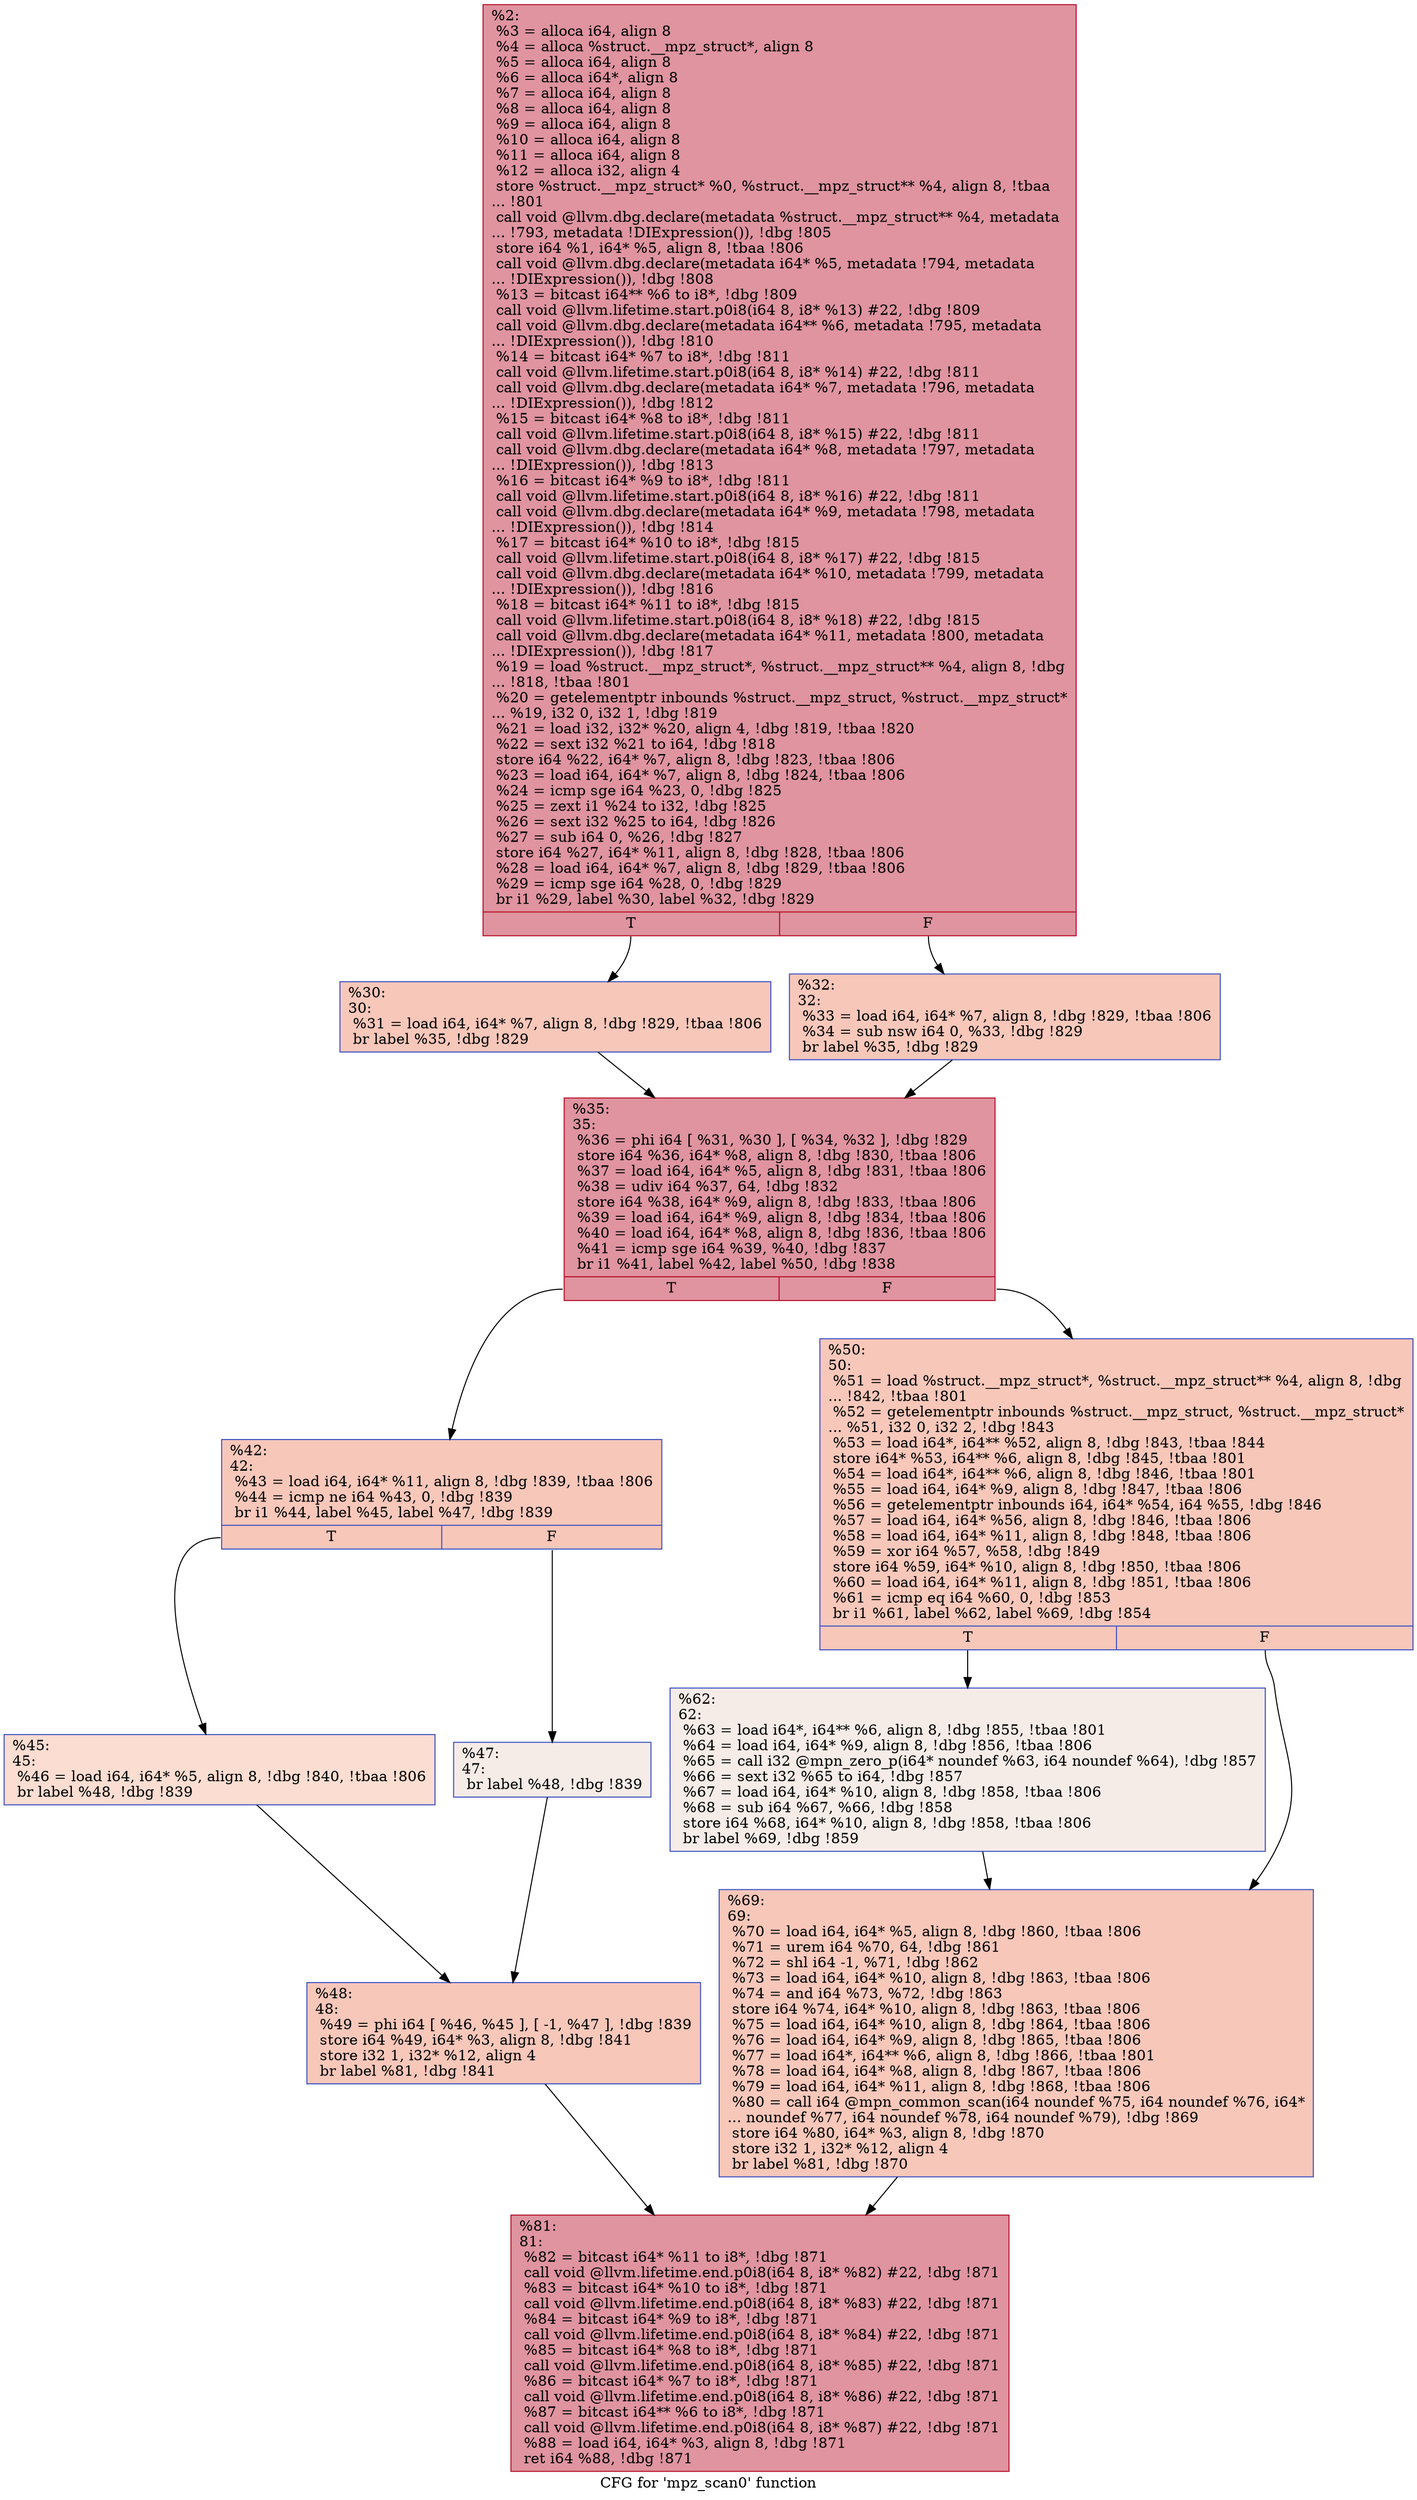 digraph "CFG for 'mpz_scan0' function" {
	label="CFG for 'mpz_scan0' function";

	Node0x28b2f40 [shape=record,color="#b70d28ff", style=filled, fillcolor="#b70d2870",label="{%2:\l  %3 = alloca i64, align 8\l  %4 = alloca %struct.__mpz_struct*, align 8\l  %5 = alloca i64, align 8\l  %6 = alloca i64*, align 8\l  %7 = alloca i64, align 8\l  %8 = alloca i64, align 8\l  %9 = alloca i64, align 8\l  %10 = alloca i64, align 8\l  %11 = alloca i64, align 8\l  %12 = alloca i32, align 4\l  store %struct.__mpz_struct* %0, %struct.__mpz_struct** %4, align 8, !tbaa\l... !801\l  call void @llvm.dbg.declare(metadata %struct.__mpz_struct** %4, metadata\l... !793, metadata !DIExpression()), !dbg !805\l  store i64 %1, i64* %5, align 8, !tbaa !806\l  call void @llvm.dbg.declare(metadata i64* %5, metadata !794, metadata\l... !DIExpression()), !dbg !808\l  %13 = bitcast i64** %6 to i8*, !dbg !809\l  call void @llvm.lifetime.start.p0i8(i64 8, i8* %13) #22, !dbg !809\l  call void @llvm.dbg.declare(metadata i64** %6, metadata !795, metadata\l... !DIExpression()), !dbg !810\l  %14 = bitcast i64* %7 to i8*, !dbg !811\l  call void @llvm.lifetime.start.p0i8(i64 8, i8* %14) #22, !dbg !811\l  call void @llvm.dbg.declare(metadata i64* %7, metadata !796, metadata\l... !DIExpression()), !dbg !812\l  %15 = bitcast i64* %8 to i8*, !dbg !811\l  call void @llvm.lifetime.start.p0i8(i64 8, i8* %15) #22, !dbg !811\l  call void @llvm.dbg.declare(metadata i64* %8, metadata !797, metadata\l... !DIExpression()), !dbg !813\l  %16 = bitcast i64* %9 to i8*, !dbg !811\l  call void @llvm.lifetime.start.p0i8(i64 8, i8* %16) #22, !dbg !811\l  call void @llvm.dbg.declare(metadata i64* %9, metadata !798, metadata\l... !DIExpression()), !dbg !814\l  %17 = bitcast i64* %10 to i8*, !dbg !815\l  call void @llvm.lifetime.start.p0i8(i64 8, i8* %17) #22, !dbg !815\l  call void @llvm.dbg.declare(metadata i64* %10, metadata !799, metadata\l... !DIExpression()), !dbg !816\l  %18 = bitcast i64* %11 to i8*, !dbg !815\l  call void @llvm.lifetime.start.p0i8(i64 8, i8* %18) #22, !dbg !815\l  call void @llvm.dbg.declare(metadata i64* %11, metadata !800, metadata\l... !DIExpression()), !dbg !817\l  %19 = load %struct.__mpz_struct*, %struct.__mpz_struct** %4, align 8, !dbg\l... !818, !tbaa !801\l  %20 = getelementptr inbounds %struct.__mpz_struct, %struct.__mpz_struct*\l... %19, i32 0, i32 1, !dbg !819\l  %21 = load i32, i32* %20, align 4, !dbg !819, !tbaa !820\l  %22 = sext i32 %21 to i64, !dbg !818\l  store i64 %22, i64* %7, align 8, !dbg !823, !tbaa !806\l  %23 = load i64, i64* %7, align 8, !dbg !824, !tbaa !806\l  %24 = icmp sge i64 %23, 0, !dbg !825\l  %25 = zext i1 %24 to i32, !dbg !825\l  %26 = sext i32 %25 to i64, !dbg !826\l  %27 = sub i64 0, %26, !dbg !827\l  store i64 %27, i64* %11, align 8, !dbg !828, !tbaa !806\l  %28 = load i64, i64* %7, align 8, !dbg !829, !tbaa !806\l  %29 = icmp sge i64 %28, 0, !dbg !829\l  br i1 %29, label %30, label %32, !dbg !829\l|{<s0>T|<s1>F}}"];
	Node0x28b2f40:s0 -> Node0x28b3000;
	Node0x28b2f40:s1 -> Node0x28b3050;
	Node0x28b3000 [shape=record,color="#3d50c3ff", style=filled, fillcolor="#ec7f6370",label="{%30:\l30:                                               \l  %31 = load i64, i64* %7, align 8, !dbg !829, !tbaa !806\l  br label %35, !dbg !829\l}"];
	Node0x28b3000 -> Node0x28b30a0;
	Node0x28b3050 [shape=record,color="#3d50c3ff", style=filled, fillcolor="#ec7f6370",label="{%32:\l32:                                               \l  %33 = load i64, i64* %7, align 8, !dbg !829, !tbaa !806\l  %34 = sub nsw i64 0, %33, !dbg !829\l  br label %35, !dbg !829\l}"];
	Node0x28b3050 -> Node0x28b30a0;
	Node0x28b30a0 [shape=record,color="#b70d28ff", style=filled, fillcolor="#b70d2870",label="{%35:\l35:                                               \l  %36 = phi i64 [ %31, %30 ], [ %34, %32 ], !dbg !829\l  store i64 %36, i64* %8, align 8, !dbg !830, !tbaa !806\l  %37 = load i64, i64* %5, align 8, !dbg !831, !tbaa !806\l  %38 = udiv i64 %37, 64, !dbg !832\l  store i64 %38, i64* %9, align 8, !dbg !833, !tbaa !806\l  %39 = load i64, i64* %9, align 8, !dbg !834, !tbaa !806\l  %40 = load i64, i64* %8, align 8, !dbg !836, !tbaa !806\l  %41 = icmp sge i64 %39, %40, !dbg !837\l  br i1 %41, label %42, label %50, !dbg !838\l|{<s0>T|<s1>F}}"];
	Node0x28b30a0:s0 -> Node0x28b30f0;
	Node0x28b30a0:s1 -> Node0x28b3230;
	Node0x28b30f0 [shape=record,color="#3d50c3ff", style=filled, fillcolor="#ec7f6370",label="{%42:\l42:                                               \l  %43 = load i64, i64* %11, align 8, !dbg !839, !tbaa !806\l  %44 = icmp ne i64 %43, 0, !dbg !839\l  br i1 %44, label %45, label %47, !dbg !839\l|{<s0>T|<s1>F}}"];
	Node0x28b30f0:s0 -> Node0x28b3140;
	Node0x28b30f0:s1 -> Node0x28b3190;
	Node0x28b3140 [shape=record,color="#3d50c3ff", style=filled, fillcolor="#f7b39670",label="{%45:\l45:                                               \l  %46 = load i64, i64* %5, align 8, !dbg !840, !tbaa !806\l  br label %48, !dbg !839\l}"];
	Node0x28b3140 -> Node0x28b31e0;
	Node0x28b3190 [shape=record,color="#3d50c3ff", style=filled, fillcolor="#ead5c970",label="{%47:\l47:                                               \l  br label %48, !dbg !839\l}"];
	Node0x28b3190 -> Node0x28b31e0;
	Node0x28b31e0 [shape=record,color="#3d50c3ff", style=filled, fillcolor="#ec7f6370",label="{%48:\l48:                                               \l  %49 = phi i64 [ %46, %45 ], [ -1, %47 ], !dbg !839\l  store i64 %49, i64* %3, align 8, !dbg !841\l  store i32 1, i32* %12, align 4\l  br label %81, !dbg !841\l}"];
	Node0x28b31e0 -> Node0x28b3320;
	Node0x28b3230 [shape=record,color="#3d50c3ff", style=filled, fillcolor="#ec7f6370",label="{%50:\l50:                                               \l  %51 = load %struct.__mpz_struct*, %struct.__mpz_struct** %4, align 8, !dbg\l... !842, !tbaa !801\l  %52 = getelementptr inbounds %struct.__mpz_struct, %struct.__mpz_struct*\l... %51, i32 0, i32 2, !dbg !843\l  %53 = load i64*, i64** %52, align 8, !dbg !843, !tbaa !844\l  store i64* %53, i64** %6, align 8, !dbg !845, !tbaa !801\l  %54 = load i64*, i64** %6, align 8, !dbg !846, !tbaa !801\l  %55 = load i64, i64* %9, align 8, !dbg !847, !tbaa !806\l  %56 = getelementptr inbounds i64, i64* %54, i64 %55, !dbg !846\l  %57 = load i64, i64* %56, align 8, !dbg !846, !tbaa !806\l  %58 = load i64, i64* %11, align 8, !dbg !848, !tbaa !806\l  %59 = xor i64 %57, %58, !dbg !849\l  store i64 %59, i64* %10, align 8, !dbg !850, !tbaa !806\l  %60 = load i64, i64* %11, align 8, !dbg !851, !tbaa !806\l  %61 = icmp eq i64 %60, 0, !dbg !853\l  br i1 %61, label %62, label %69, !dbg !854\l|{<s0>T|<s1>F}}"];
	Node0x28b3230:s0 -> Node0x28b3280;
	Node0x28b3230:s1 -> Node0x28b32d0;
	Node0x28b3280 [shape=record,color="#3d50c3ff", style=filled, fillcolor="#ead5c970",label="{%62:\l62:                                               \l  %63 = load i64*, i64** %6, align 8, !dbg !855, !tbaa !801\l  %64 = load i64, i64* %9, align 8, !dbg !856, !tbaa !806\l  %65 = call i32 @mpn_zero_p(i64* noundef %63, i64 noundef %64), !dbg !857\l  %66 = sext i32 %65 to i64, !dbg !857\l  %67 = load i64, i64* %10, align 8, !dbg !858, !tbaa !806\l  %68 = sub i64 %67, %66, !dbg !858\l  store i64 %68, i64* %10, align 8, !dbg !858, !tbaa !806\l  br label %69, !dbg !859\l}"];
	Node0x28b3280 -> Node0x28b32d0;
	Node0x28b32d0 [shape=record,color="#3d50c3ff", style=filled, fillcolor="#ec7f6370",label="{%69:\l69:                                               \l  %70 = load i64, i64* %5, align 8, !dbg !860, !tbaa !806\l  %71 = urem i64 %70, 64, !dbg !861\l  %72 = shl i64 -1, %71, !dbg !862\l  %73 = load i64, i64* %10, align 8, !dbg !863, !tbaa !806\l  %74 = and i64 %73, %72, !dbg !863\l  store i64 %74, i64* %10, align 8, !dbg !863, !tbaa !806\l  %75 = load i64, i64* %10, align 8, !dbg !864, !tbaa !806\l  %76 = load i64, i64* %9, align 8, !dbg !865, !tbaa !806\l  %77 = load i64*, i64** %6, align 8, !dbg !866, !tbaa !801\l  %78 = load i64, i64* %8, align 8, !dbg !867, !tbaa !806\l  %79 = load i64, i64* %11, align 8, !dbg !868, !tbaa !806\l  %80 = call i64 @mpn_common_scan(i64 noundef %75, i64 noundef %76, i64*\l... noundef %77, i64 noundef %78, i64 noundef %79), !dbg !869\l  store i64 %80, i64* %3, align 8, !dbg !870\l  store i32 1, i32* %12, align 4\l  br label %81, !dbg !870\l}"];
	Node0x28b32d0 -> Node0x28b3320;
	Node0x28b3320 [shape=record,color="#b70d28ff", style=filled, fillcolor="#b70d2870",label="{%81:\l81:                                               \l  %82 = bitcast i64* %11 to i8*, !dbg !871\l  call void @llvm.lifetime.end.p0i8(i64 8, i8* %82) #22, !dbg !871\l  %83 = bitcast i64* %10 to i8*, !dbg !871\l  call void @llvm.lifetime.end.p0i8(i64 8, i8* %83) #22, !dbg !871\l  %84 = bitcast i64* %9 to i8*, !dbg !871\l  call void @llvm.lifetime.end.p0i8(i64 8, i8* %84) #22, !dbg !871\l  %85 = bitcast i64* %8 to i8*, !dbg !871\l  call void @llvm.lifetime.end.p0i8(i64 8, i8* %85) #22, !dbg !871\l  %86 = bitcast i64* %7 to i8*, !dbg !871\l  call void @llvm.lifetime.end.p0i8(i64 8, i8* %86) #22, !dbg !871\l  %87 = bitcast i64** %6 to i8*, !dbg !871\l  call void @llvm.lifetime.end.p0i8(i64 8, i8* %87) #22, !dbg !871\l  %88 = load i64, i64* %3, align 8, !dbg !871\l  ret i64 %88, !dbg !871\l}"];
}
